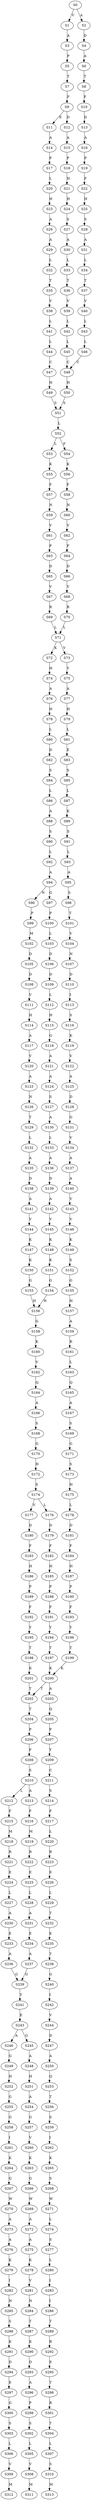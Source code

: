 strict digraph  {
	S0 -> S1 [ label = V ];
	S0 -> S2 [ label = A ];
	S1 -> S3 [ label = A ];
	S2 -> S4 [ label = D ];
	S3 -> S5 [ label = P ];
	S4 -> S6 [ label = A ];
	S5 -> S7 [ label = T ];
	S6 -> S8 [ label = T ];
	S7 -> S9 [ label = F ];
	S8 -> S10 [ label = F ];
	S9 -> S11 [ label = E ];
	S9 -> S12 [ label = D ];
	S10 -> S13 [ label = D ];
	S11 -> S14 [ label = A ];
	S12 -> S15 [ label = A ];
	S13 -> S16 [ label = A ];
	S14 -> S17 [ label = P ];
	S15 -> S18 [ label = P ];
	S16 -> S19 [ label = P ];
	S17 -> S20 [ label = L ];
	S18 -> S21 [ label = H ];
	S19 -> S22 [ label = F ];
	S20 -> S23 [ label = H ];
	S21 -> S24 [ label = H ];
	S22 -> S25 [ label = H ];
	S23 -> S26 [ label = A ];
	S24 -> S27 [ label = S ];
	S25 -> S28 [ label = S ];
	S26 -> S29 [ label = A ];
	S27 -> S30 [ label = A ];
	S28 -> S31 [ label = A ];
	S29 -> S32 [ label = L ];
	S30 -> S33 [ label = L ];
	S31 -> S34 [ label = L ];
	S32 -> S35 [ label = T ];
	S33 -> S36 [ label = T ];
	S34 -> S37 [ label = T ];
	S35 -> S38 [ label = V ];
	S36 -> S39 [ label = V ];
	S37 -> S40 [ label = V ];
	S38 -> S41 [ label = L ];
	S39 -> S42 [ label = L ];
	S40 -> S43 [ label = L ];
	S41 -> S44 [ label = L ];
	S42 -> S45 [ label = L ];
	S43 -> S46 [ label = L ];
	S44 -> S47 [ label = C ];
	S45 -> S48 [ label = C ];
	S46 -> S48 [ label = C ];
	S47 -> S49 [ label = H ];
	S48 -> S50 [ label = H ];
	S49 -> S51 [ label = S ];
	S50 -> S51 [ label = S ];
	S51 -> S52 [ label = L ];
	S52 -> S53 [ label = L ];
	S52 -> S54 [ label = F ];
	S53 -> S55 [ label = K ];
	S54 -> S56 [ label = K ];
	S55 -> S57 [ label = F ];
	S56 -> S58 [ label = F ];
	S57 -> S59 [ label = N ];
	S58 -> S60 [ label = N ];
	S59 -> S61 [ label = V ];
	S60 -> S62 [ label = V ];
	S61 -> S63 [ label = P ];
	S62 -> S64 [ label = P ];
	S63 -> S65 [ label = D ];
	S64 -> S66 [ label = D ];
	S65 -> S67 [ label = V ];
	S66 -> S68 [ label = V ];
	S67 -> S69 [ label = R ];
	S68 -> S70 [ label = R ];
	S69 -> S71 [ label = L ];
	S70 -> S71 [ label = L ];
	S71 -> S72 [ label = K ];
	S71 -> S73 [ label = V ];
	S72 -> S74 [ label = H ];
	S73 -> S75 [ label = Y ];
	S74 -> S76 [ label = A ];
	S75 -> S77 [ label = A ];
	S76 -> S78 [ label = H ];
	S77 -> S79 [ label = H ];
	S78 -> S80 [ label = L ];
	S79 -> S81 [ label = L ];
	S80 -> S82 [ label = D ];
	S81 -> S83 [ label = E ];
	S82 -> S84 [ label = S ];
	S83 -> S85 [ label = S ];
	S84 -> S86 [ label = L ];
	S85 -> S87 [ label = L ];
	S86 -> S88 [ label = A ];
	S87 -> S89 [ label = K ];
	S88 -> S90 [ label = S ];
	S89 -> S91 [ label = S ];
	S90 -> S92 [ label = L ];
	S91 -> S93 [ label = L ];
	S92 -> S94 [ label = A ];
	S93 -> S95 [ label = A ];
	S94 -> S96 [ label = N ];
	S94 -> S97 [ label = G ];
	S95 -> S98 [ label = S ];
	S96 -> S99 [ label = P ];
	S97 -> S100 [ label = P ];
	S98 -> S101 [ label = T ];
	S99 -> S102 [ label = M ];
	S100 -> S103 [ label = L ];
	S101 -> S104 [ label = V ];
	S102 -> S105 [ label = D ];
	S103 -> S106 [ label = D ];
	S104 -> S107 [ label = N ];
	S105 -> S108 [ label = D ];
	S106 -> S109 [ label = D ];
	S107 -> S110 [ label = D ];
	S108 -> S111 [ label = V ];
	S109 -> S112 [ label = L ];
	S110 -> S113 [ label = I ];
	S111 -> S114 [ label = H ];
	S112 -> S115 [ label = H ];
	S113 -> S116 [ label = S ];
	S114 -> S117 [ label = A ];
	S115 -> S118 [ label = G ];
	S116 -> S119 [ label = K ];
	S117 -> S120 [ label = V ];
	S118 -> S121 [ label = A ];
	S119 -> S122 [ label = V ];
	S120 -> S123 [ label = A ];
	S121 -> S124 [ label = A ];
	S122 -> S125 [ label = A ];
	S123 -> S126 [ label = N ];
	S124 -> S127 [ label = S ];
	S125 -> S128 [ label = D ];
	S126 -> S129 [ label = T ];
	S127 -> S130 [ label = A ];
	S128 -> S131 [ label = G ];
	S129 -> S132 [ label = L ];
	S130 -> S133 [ label = L ];
	S131 -> S134 [ label = V ];
	S132 -> S135 [ label = A ];
	S133 -> S136 [ label = A ];
	S134 -> S137 [ label = A ];
	S135 -> S138 [ label = D ];
	S136 -> S139 [ label = D ];
	S137 -> S140 [ label = A ];
	S138 -> S141 [ label = A ];
	S139 -> S142 [ label = A ];
	S140 -> S143 [ label = V ];
	S141 -> S144 [ label = V ];
	S142 -> S145 [ label = V ];
	S143 -> S146 [ label = V ];
	S144 -> S147 [ label = K ];
	S145 -> S148 [ label = K ];
	S146 -> S149 [ label = K ];
	S147 -> S150 [ label = K ];
	S148 -> S151 [ label = K ];
	S149 -> S152 [ label = S ];
	S150 -> S153 [ label = G ];
	S151 -> S154 [ label = G ];
	S152 -> S155 [ label = G ];
	S153 -> S156 [ label = H ];
	S154 -> S156 [ label = H ];
	S155 -> S157 [ label = H ];
	S156 -> S158 [ label = G ];
	S157 -> S159 [ label = A ];
	S158 -> S160 [ label = K ];
	S159 -> S161 [ label = R ];
	S160 -> S162 [ label = V ];
	S161 -> S163 [ label = L ];
	S162 -> S164 [ label = Q ];
	S163 -> S165 [ label = Q ];
	S164 -> S166 [ label = A ];
	S165 -> S167 [ label = A ];
	S166 -> S168 [ label = S ];
	S167 -> S169 [ label = S ];
	S168 -> S170 [ label = G ];
	S169 -> S171 [ label = G ];
	S170 -> S172 [ label = H ];
	S171 -> S173 [ label = S ];
	S172 -> S174 [ label = S ];
	S173 -> S175 [ label = H ];
	S174 -> S176 [ label = L ];
	S174 -> S177 [ label = V ];
	S175 -> S178 [ label = L ];
	S176 -> S179 [ label = D ];
	S177 -> S180 [ label = D ];
	S178 -> S181 [ label = D ];
	S179 -> S182 [ label = F ];
	S180 -> S183 [ label = F ];
	S181 -> S184 [ label = F ];
	S182 -> S185 [ label = H ];
	S183 -> S186 [ label = H ];
	S184 -> S187 [ label = H ];
	S185 -> S188 [ label = P ];
	S186 -> S189 [ label = P ];
	S187 -> S190 [ label = P ];
	S188 -> S191 [ label = F ];
	S189 -> S192 [ label = F ];
	S190 -> S193 [ label = F ];
	S191 -> S194 [ label = Y ];
	S192 -> S195 [ label = Y ];
	S193 -> S196 [ label = Y ];
	S194 -> S197 [ label = T ];
	S195 -> S198 [ label = T ];
	S196 -> S199 [ label = T ];
	S197 -> S200 [ label = K ];
	S198 -> S201 [ label = K ];
	S199 -> S200 [ label = K ];
	S200 -> S202 [ label = T ];
	S200 -> S203 [ label = A ];
	S201 -> S202 [ label = T ];
	S202 -> S204 [ label = T ];
	S203 -> S205 [ label = Q ];
	S204 -> S206 [ label = P ];
	S205 -> S207 [ label = P ];
	S206 -> S208 [ label = F ];
	S207 -> S209 [ label = Y ];
	S208 -> S210 [ label = S ];
	S209 -> S211 [ label = C ];
	S210 -> S212 [ label = L ];
	S210 -> S213 [ label = A ];
	S211 -> S214 [ label = S ];
	S212 -> S215 [ label = F ];
	S213 -> S216 [ label = F ];
	S214 -> S217 [ label = F ];
	S215 -> S218 [ label = M ];
	S216 -> S219 [ label = M ];
	S217 -> S220 [ label = L ];
	S218 -> S221 [ label = R ];
	S219 -> S222 [ label = R ];
	S220 -> S223 [ label = R ];
	S221 -> S224 [ label = E ];
	S222 -> S225 [ label = E ];
	S223 -> S226 [ label = E ];
	S224 -> S227 [ label = L ];
	S225 -> S228 [ label = L ];
	S226 -> S229 [ label = L ];
	S227 -> S230 [ label = A ];
	S228 -> S231 [ label = A ];
	S229 -> S232 [ label = T ];
	S230 -> S233 [ label = E ];
	S231 -> S234 [ label = E ];
	S232 -> S235 [ label = E ];
	S233 -> S236 [ label = A ];
	S234 -> S237 [ label = A ];
	S235 -> S238 [ label = T ];
	S236 -> S239 [ label = G ];
	S237 -> S239 [ label = G ];
	S238 -> S240 [ label = G ];
	S239 -> S241 [ label = Y ];
	S240 -> S242 [ label = I ];
	S241 -> S243 [ label = E ];
	S242 -> S244 [ label = V ];
	S243 -> S245 [ label = G ];
	S243 -> S246 [ label = A ];
	S244 -> S247 [ label = D ];
	S245 -> S248 [ label = A ];
	S246 -> S249 [ label = G ];
	S247 -> S250 [ label = A ];
	S248 -> S251 [ label = H ];
	S249 -> S252 [ label = H ];
	S250 -> S253 [ label = Q ];
	S251 -> S254 [ label = A ];
	S252 -> S255 [ label = G ];
	S253 -> S256 [ label = T ];
	S254 -> S257 [ label = G ];
	S255 -> S258 [ label = G ];
	S256 -> S259 [ label = S ];
	S257 -> S260 [ label = V ];
	S258 -> S261 [ label = I ];
	S259 -> S262 [ label = I ];
	S260 -> S263 [ label = K ];
	S261 -> S264 [ label = K ];
	S262 -> S265 [ label = K ];
	S263 -> S266 [ label = G ];
	S264 -> S267 [ label = G ];
	S265 -> S268 [ label = S ];
	S266 -> S269 [ label = W ];
	S267 -> S270 [ label = W ];
	S268 -> S271 [ label = W ];
	S269 -> S272 [ label = A ];
	S270 -> S273 [ label = A ];
	S271 -> S274 [ label = L ];
	S272 -> S275 [ label = A ];
	S273 -> S276 [ label = A ];
	S274 -> S277 [ label = S ];
	S275 -> S278 [ label = K ];
	S276 -> S279 [ label = K ];
	S277 -> S280 [ label = L ];
	S278 -> S281 [ label = V ];
	S279 -> S282 [ label = I ];
	S280 -> S283 [ label = I ];
	S281 -> S284 [ label = N ];
	S282 -> S285 [ label = N ];
	S283 -> S286 [ label = I ];
	S284 -> S287 [ label = T ];
	S285 -> S288 [ label = S ];
	S286 -> S289 [ label = T ];
	S287 -> S290 [ label = K ];
	S288 -> S291 [ label = K ];
	S289 -> S292 [ label = R ];
	S290 -> S293 [ label = D ];
	S291 -> S294 [ label = D ];
	S292 -> S295 [ label = E ];
	S293 -> S296 [ label = A ];
	S294 -> S297 [ label = E ];
	S295 -> S298 [ label = T ];
	S296 -> S299 [ label = P ];
	S297 -> S300 [ label = G ];
	S298 -> S301 [ label = R ];
	S299 -> S302 [ label = S ];
	S300 -> S303 [ label = S ];
	S301 -> S304 [ label = T ];
	S302 -> S305 [ label = L ];
	S303 -> S306 [ label = L ];
	S304 -> S307 [ label = L ];
	S305 -> S308 [ label = V ];
	S306 -> S309 [ label = V ];
	S307 -> S310 [ label = S ];
	S308 -> S311 [ label = M ];
	S309 -> S312 [ label = M ];
	S310 -> S313 [ label = M ];
}
